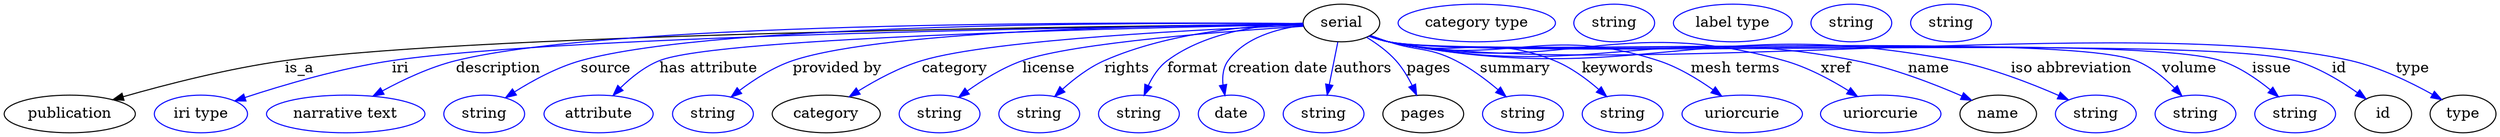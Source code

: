 digraph {
	graph [bb="0,0,2371.6,123"];
	node [label="\N"];
	serial	[height=0.5,
		label=serial,
		pos="1272.4,105",
		width=1.011];
	publication	[height=0.5,
		pos="62.394,18",
		width=1.7332];
	serial -> publication	[label=is_a,
		lp="280.39,61.5",
		pos="e,103.33,31.671 1235.9,103.74 1078.8,102.44 459.3,95.707 266.39,69 213.34,61.655 154,46.277 113.07,34.503"];
	iri	[color=blue,
		height=0.5,
		label="iri type",
		pos="187.39,18",
		width=1.2277];
	serial -> iri	[color=blue,
		label=iri,
		lp="376.39,61.5",
		pos="e,219.57,30.486 1236,103.64 1089.1,102.01 540.09,94.328 368.39,69 319.75,61.825 265.6,45.749 229.32,33.751",
		style=solid];
	description	[color=blue,
		height=0.5,
		label="narrative text",
		pos="325.39,18",
		width=2.0943];
	serial -> description	[color=blue,
		label=description,
		lp="469.89,61.5",
		pos="e,351.2,35.078 1235.9,103.35 1084.3,100.55 508.27,88.705 429.39,69 405.06,62.922 379.66,50.833 360.05,40.065",
		style=solid];
	source	[color=blue,
		height=0.5,
		label=string,
		pos="457.39,18",
		width=1.0652];
	serial -> source	[color=blue,
		label=source,
		lp="572.39,61.5",
		pos="e,477.54,33.599 1235.8,104.4 1107.7,105.46 679.64,106.08 548.39,69 526.09,62.698 503.23,50.112 486.01,39.145",
		style=solid];
	"has attribute"	[color=blue,
		height=0.5,
		label=attribute,
		pos="565.39,18",
		width=1.4443];
	serial -> "has attribute"	[color=blue,
		label="has attribute",
		lp="669.39,61.5",
		pos="e,578.94,35.719 1236.1,103.43 1107.7,101.22 679.24,92.161 622.39,69 608.6,63.379 595.86,52.958 585.95,43.079",
		style=solid];
	"provided by"	[color=blue,
		height=0.5,
		label=string,
		pos="673.39,18",
		width=1.0652];
	serial -> "provided by"	[color=blue,
		label="provided by",
		lp="791.89,61.5",
		pos="e,690.73,34.211 1235.8,103.96 1132.5,103.48 839.75,99.38 749.39,69 731.05,62.831 712.85,51.108 698.86,40.564",
		style=solid];
	category	[height=0.5,
		pos="781.39,18",
		width=1.4263];
	serial -> category	[color=blue,
		label=category,
		lp="903.89,61.5",
		pos="e,803.41,34.525 1236.1,102.74 1150.9,99.472 939.93,89.511 872.39,69 851.15,62.547 829.28,50.727 812.3,40.199",
		style=solid];
	license	[color=blue,
		height=0.5,
		label=string,
		pos="889.39,18",
		width=1.0652];
	serial -> license	[color=blue,
		label=license,
		lp="993.39,61.5",
		pos="e,907.62,33.918 1236.4,101.87 1166.9,97.44 1017,86.181 968.39,69 949.46,62.314 930.37,50.412 915.71,39.898",
		style=solid];
	rights	[color=blue,
		height=0.5,
		label=string,
		pos="984.39,18",
		width=1.0652];
	serial -> rights	[color=blue,
		label=rights,
		lp="1067.9,61.5",
		pos="e,999.15,34.715 1235.9,104.09 1189.9,102.95 1109,96.686 1046.4,69 1031.7,62.523 1017.6,51.665 1006.6,41.72",
		style=solid];
	format	[color=blue,
		height=0.5,
		label=string,
		pos="1079.4,18",
		width=1.0652];
	serial -> format	[color=blue,
		label=format,
		lp="1130.9,61.5",
		pos="e,1084.4,35.882 1235.8,104.83 1199.6,103.83 1144.1,97.208 1106.4,69 1098.4,63.015 1092.5,53.933 1088.3,45.144",
		style=solid];
	"creation date"	[color=blue,
		height=0.5,
		label=date,
		pos="1167.4,18",
		width=0.86659];
	serial -> "creation date"	[color=blue,
		label="creation date",
		lp="1211.9,61.5",
		pos="e,1161.3,35.822 1236.2,102.73 1211.6,99.753 1180.7,91.398 1164.4,69 1159.6,62.373 1158.7,53.852 1159.5,45.727",
		style=solid];
	authors	[color=blue,
		height=0.5,
		label=string,
		pos="1255.4,18",
		width=1.0652];
	serial -> authors	[color=blue,
		label=authors,
		lp="1292.9,61.5",
		pos="e,1258.8,36.175 1269,86.799 1266.6,75.163 1263.5,59.548 1260.8,46.237",
		style=solid];
	pages	[height=0.5,
		pos="1350.4,18",
		width=1.0652];
	serial -> pages	[color=blue,
		label=pages,
		lp="1355.9,61.5",
		pos="e,1344.1,36.048 1296.3,91.384 1305.9,85.506 1316.5,77.847 1324.4,69 1330.6,62.076 1335.7,53.417 1339.8,45.26",
		style=solid];
	summary	[color=blue,
		height=0.5,
		label=string,
		pos="1445.4,18",
		width=1.0652];
	serial -> summary	[color=blue,
		label=summary,
		lp="1437.9,61.5",
		pos="e,1429.3,34.534 1299.9,93.189 1305.6,91.045 1311.7,88.878 1317.4,87 1345.5,77.77 1355,82.347 1381.4,69 1395.8,61.722 1410.1,50.98 \
1421.5,41.316",
		style=solid];
	keywords	[color=blue,
		height=0.5,
		label=string,
		pos="1540.4,18",
		width=1.0652];
	serial -> keywords	[color=blue,
		label=keywords,
		lp="1535.9,61.5",
		pos="e,1525.1,34.681 1299.2,92.643 1305.1,90.486 1311.4,88.453 1317.4,87 1386.1,70.384 1409.9,95.515 1475.4,69 1490.9,62.707 1505.9,51.617 \
1517.6,41.478",
		style=solid];
	"mesh terms"	[color=blue,
		height=0.5,
		label=uriorcurie,
		pos="1654.4,18",
		width=1.5887];
	serial -> "mesh terms"	[color=blue,
		label="mesh terms",
		lp="1647.9,61.5",
		pos="e,1634.7,35.151 1299.1,92.445 1305.1,90.3 1311.4,88.322 1317.4,87 1429.2,62.508 1465.5,104.39 1574.4,69 1593.1,62.906 1611.9,51.487 \
1626.6,41.1",
		style=solid];
	xref	[color=blue,
		height=0.5,
		label=uriorcurie,
		pos="1786.4,18",
		width=1.5887];
	serial -> xref	[color=blue,
		label=xref,
		lp="1743.9,61.5",
		pos="e,1764.2,34.801 1298.6,92.517 1304.7,90.31 1311.2,88.289 1317.4,87 1481.6,52.942 1532.8,114.19 1694.4,69 1716.2,62.911 1738.5,50.944 \
1755.7,40.243",
		style=solid];
	name	[height=0.5,
		pos="1898.4,18",
		width=1.011];
	serial -> name	[color=blue,
		label=name,
		lp="1832.4,61.5",
		pos="e,1873,31.064 1298.6,92.483 1304.7,90.279 1311.2,88.266 1317.4,87 1511.4,47.517 1568.2,107.54 1762.4,69 1798,61.934 1836.7,46.95 \
1863.6,35.219",
		style=solid];
	"iso abbreviation"	[color=blue,
		height=0.5,
		label=string,
		pos="1991.4,18",
		width=1.0652];
	serial -> "iso abbreviation"	[color=blue,
		label="iso abbreviation",
		lp="1967.9,61.5",
		pos="e,1965.2,31.567 1298.6,92.45 1304.7,90.248 1311.2,88.244 1317.4,87 1552.4,40.017 1621.2,115.22 1856.4,69 1891.3,62.132 1929.2,47.418 \
1955.9,35.72",
		style=solid];
	volume	[color=blue,
		height=0.5,
		label=string,
		pos="2086.4,18",
		width=1.0652];
	serial -> volume	[color=blue,
		label=volume,
		lp="2080.4,61.5",
		pos="e,2073.3,35.374 1298.6,92.413 1304.7,90.212 1311.2,88.219 1317.4,87 1395.1,71.803 1955.7,97.814 2029.4,69 2043.5,63.5 2056.4,52.885 \
2066.3,42.845",
		style=solid];
	issue	[color=blue,
		height=0.5,
		label=string,
		pos="2181.4,18",
		width=1.0652];
	serial -> issue	[color=blue,
		label=issue,
		lp="2158.9,61.5",
		pos="e,2165.5,34.462 1298.6,92.401 1304.7,90.201 1311.2,88.211 1317.4,87 1403.9,70.186 2026.7,96.567 2110.4,69 2127.8,63.275 2144.6,51.735 \
2157.6,41.182",
		style=solid];
	id	[height=0.5,
		pos="2264.4,18",
		width=0.75];
	serial -> id	[color=blue,
		label=id,
		lp="2222.4,61.5",
		pos="e,2247.8,32.59 1298.6,92.393 1304.7,90.193 1311.2,88.205 1317.4,87 1411.7,68.77 2089.2,95.675 2181.4,69 2202.7,62.849 2224,49.805 \
2239.7,38.582",
		style=solid];
	type	[height=0.5,
		pos="2340.4,18",
		width=0.86659];
	serial -> type	[color=blue,
		label=type,
		lp="2292.4,61.5",
		pos="e,2320,31.687 1298.6,92.387 1304.7,90.188 1311.2,88.201 1317.4,87 1517.3,48.464 2035.1,115.1 2233.4,69 2261.1,62.559 2290.2,48.412 \
2311.1,36.804",
		style=solid];
	"named thing_category"	[color=blue,
		height=0.5,
		label="category type",
		pos="1401.4,105",
		width=2.0762];
	publication_pages	[color=blue,
		height=0.5,
		label=string,
		pos="1532.4,105",
		width=1.0652];
	publication_name	[color=blue,
		height=0.5,
		label="label type",
		pos="1645.4,105",
		width=1.5707];
	serial_id	[color=blue,
		height=0.5,
		label=string,
		pos="1758.4,105",
		width=1.0652];
	serial_type	[color=blue,
		height=0.5,
		label=string,
		pos="1853.4,105",
		width=1.0652];
}
